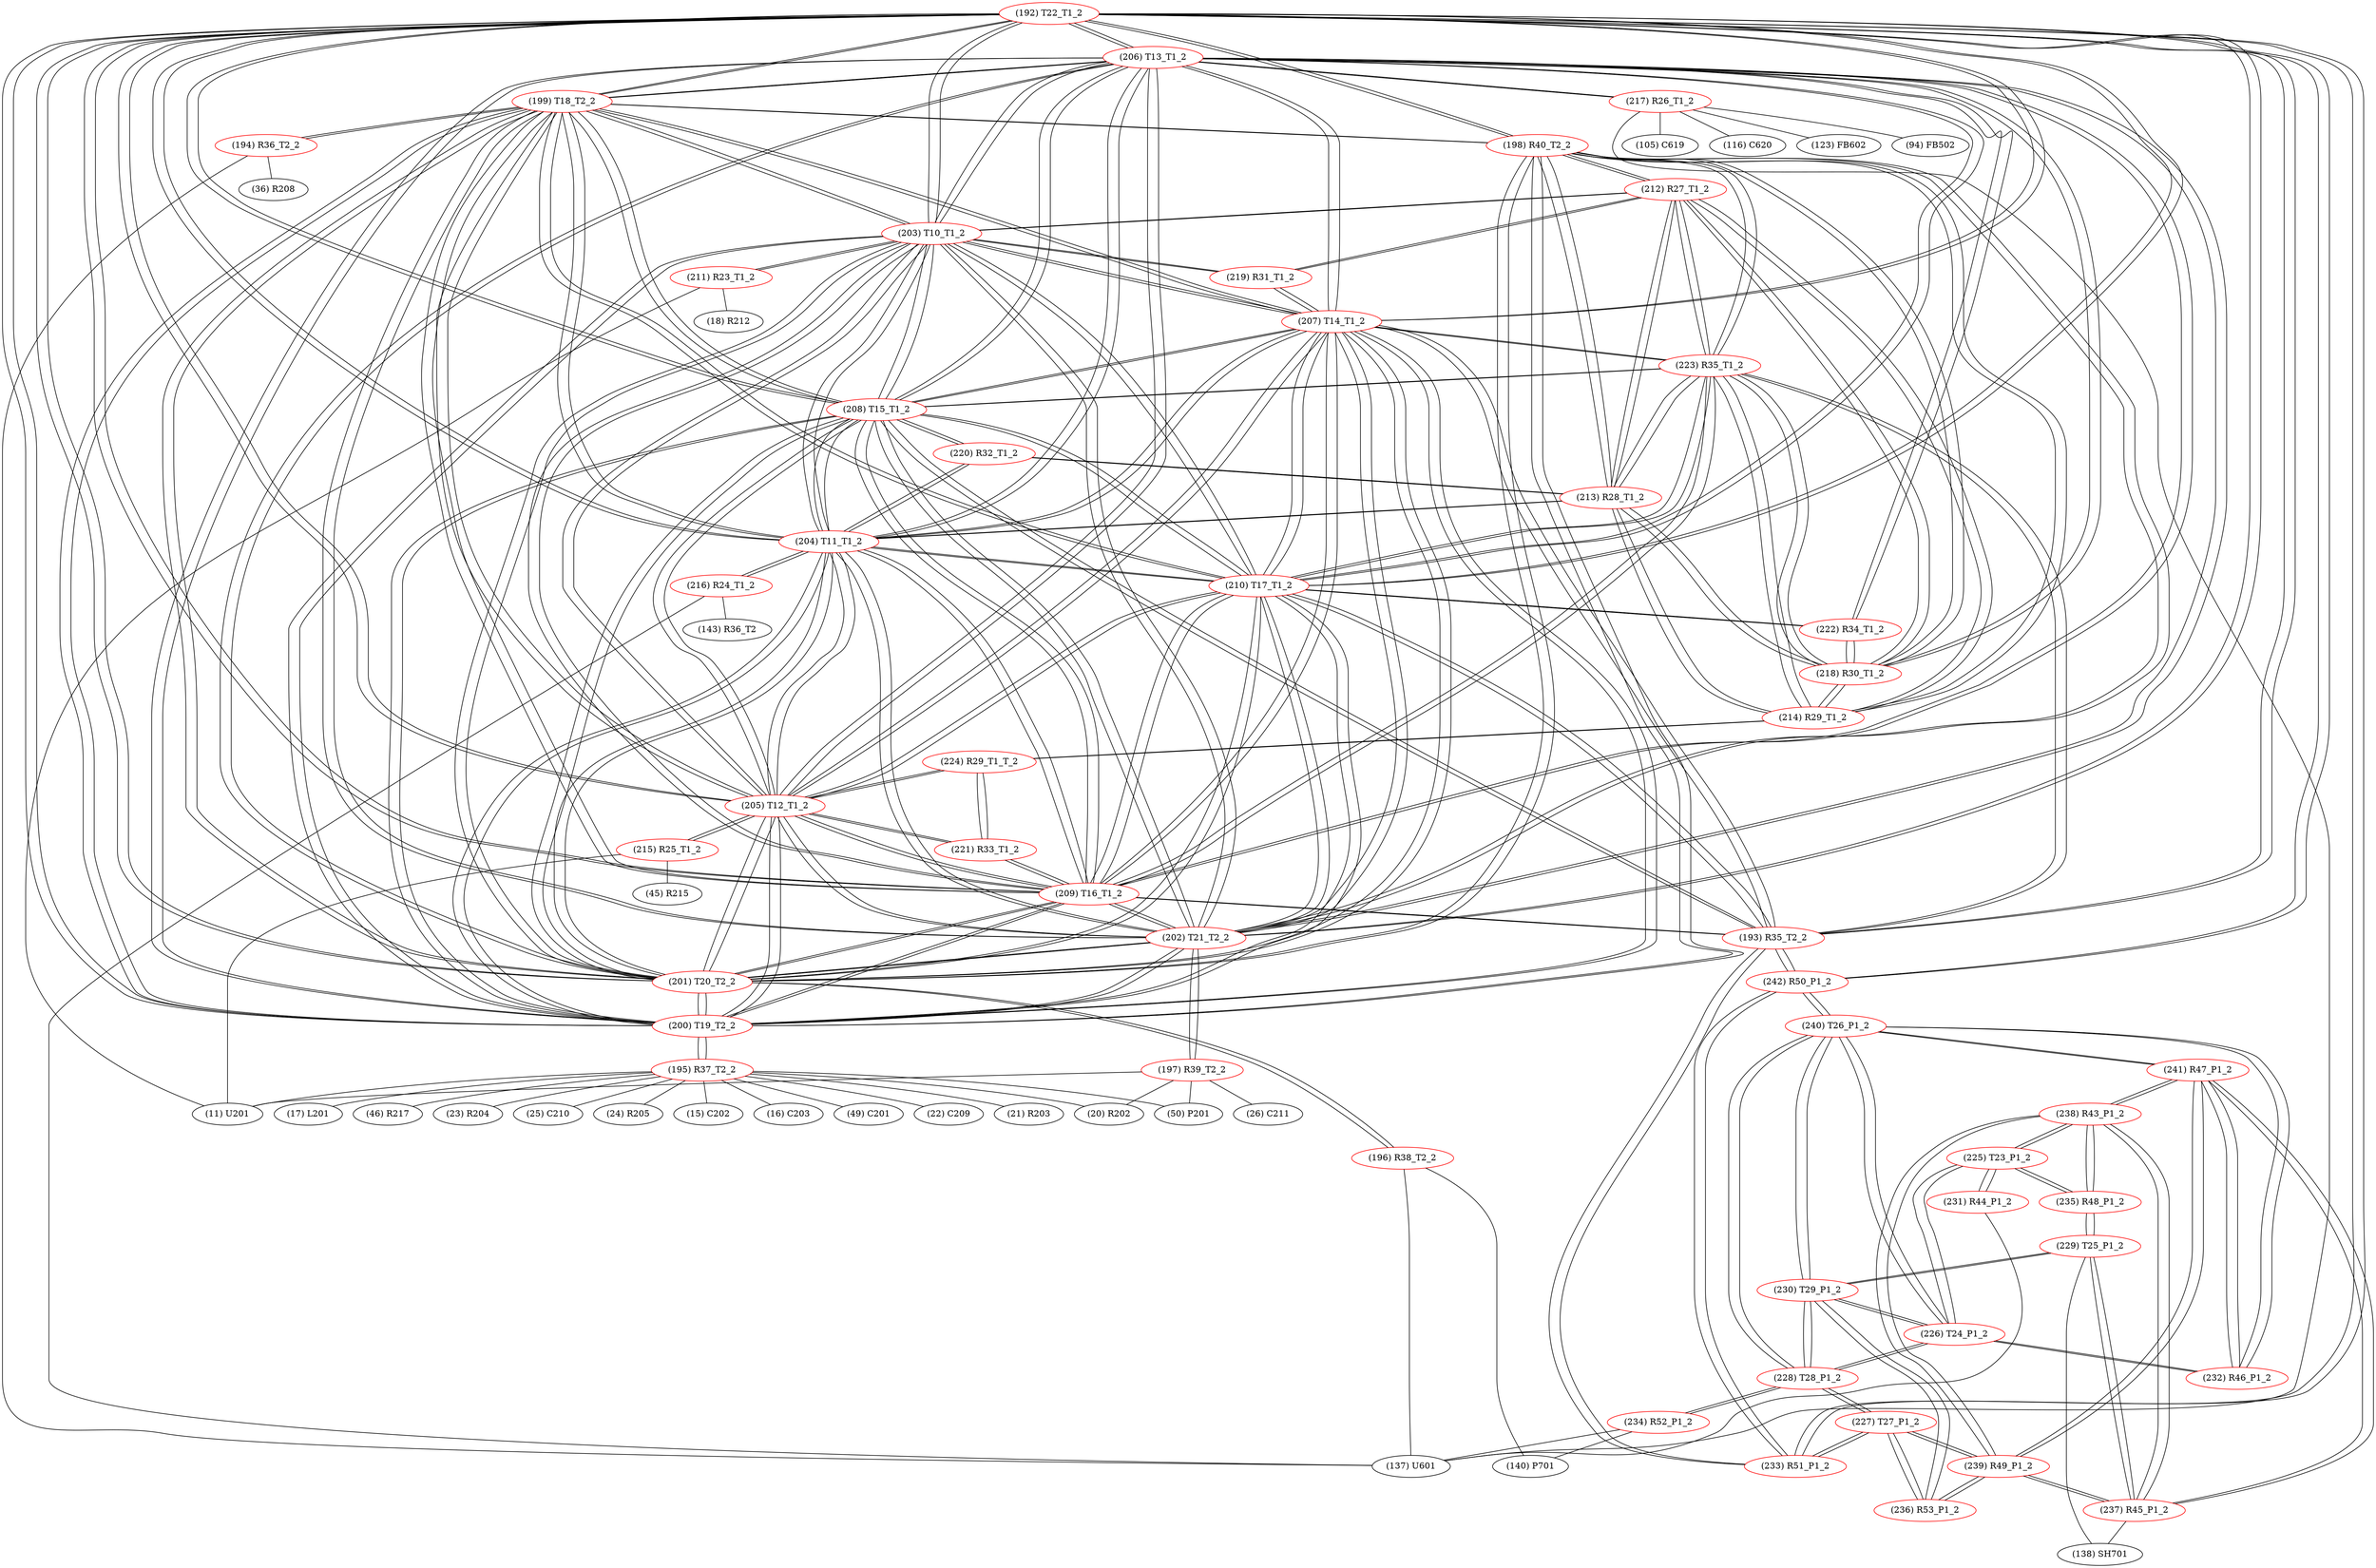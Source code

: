 graph {
	192 [label="(192) T22_T1_2" color=red]
	206 [label="(206) T13_T1_2"]
	199 [label="(199) T18_T2_2"]
	200 [label="(200) T19_T2_2"]
	205 [label="(205) T12_T1_2"]
	208 [label="(208) T15_T1_2"]
	207 [label="(207) T14_T1_2"]
	201 [label="(201) T20_T2_2"]
	202 [label="(202) T21_T2_2"]
	204 [label="(204) T11_T1_2"]
	203 [label="(203) T10_T1_2"]
	209 [label="(209) T16_T1_2"]
	210 [label="(210) T17_T1_2"]
	198 [label="(198) R40_T2_2"]
	233 [label="(233) R51_P1_2"]
	242 [label="(242) R50_P1_2"]
	193 [label="(193) R35_T2_2"]
	193 [label="(193) R35_T2_2" color=red]
	208 [label="(208) T15_T1_2"]
	209 [label="(209) T16_T1_2"]
	207 [label="(207) T14_T1_2"]
	210 [label="(210) T17_T1_2"]
	223 [label="(223) R35_T1_2"]
	233 [label="(233) R51_P1_2"]
	242 [label="(242) R50_P1_2"]
	192 [label="(192) T22_T1_2"]
	194 [label="(194) R36_T2_2" color=red]
	36 [label="(36) R208"]
	137 [label="(137) U601"]
	199 [label="(199) T18_T2_2"]
	195 [label="(195) R37_T2_2" color=red]
	23 [label="(23) R204"]
	25 [label="(25) C210"]
	24 [label="(24) R205"]
	50 [label="(50) P201"]
	15 [label="(15) C202"]
	11 [label="(11) U201"]
	16 [label="(16) C203"]
	49 [label="(49) C201"]
	20 [label="(20) R202"]
	22 [label="(22) C209"]
	21 [label="(21) R203"]
	17 [label="(17) L201"]
	46 [label="(46) R217"]
	200 [label="(200) T19_T2_2"]
	196 [label="(196) R38_T2_2" color=red]
	140 [label="(140) P701"]
	137 [label="(137) U601"]
	201 [label="(201) T20_T2_2"]
	197 [label="(197) R39_T2_2" color=red]
	20 [label="(20) R202"]
	26 [label="(26) C211"]
	50 [label="(50) P201"]
	11 [label="(11) U201"]
	202 [label="(202) T21_T2_2"]
	198 [label="(198) R40_T2_2" color=red]
	200 [label="(200) T19_T2_2"]
	201 [label="(201) T20_T2_2"]
	202 [label="(202) T21_T2_2"]
	192 [label="(192) T22_T1_2"]
	199 [label="(199) T18_T2_2"]
	214 [label="(214) R29_T1_2"]
	213 [label="(213) R28_T1_2"]
	218 [label="(218) R30_T1_2"]
	212 [label="(212) R27_T1_2"]
	223 [label="(223) R35_T1_2"]
	199 [label="(199) T18_T2_2" color=red]
	206 [label="(206) T13_T1_2"]
	200 [label="(200) T19_T2_2"]
	205 [label="(205) T12_T1_2"]
	208 [label="(208) T15_T1_2"]
	207 [label="(207) T14_T1_2"]
	201 [label="(201) T20_T2_2"]
	202 [label="(202) T21_T2_2"]
	204 [label="(204) T11_T1_2"]
	203 [label="(203) T10_T1_2"]
	192 [label="(192) T22_T1_2"]
	209 [label="(209) T16_T1_2"]
	210 [label="(210) T17_T1_2"]
	198 [label="(198) R40_T2_2"]
	194 [label="(194) R36_T2_2"]
	200 [label="(200) T19_T2_2" color=red]
	206 [label="(206) T13_T1_2"]
	199 [label="(199) T18_T2_2"]
	205 [label="(205) T12_T1_2"]
	208 [label="(208) T15_T1_2"]
	207 [label="(207) T14_T1_2"]
	201 [label="(201) T20_T2_2"]
	202 [label="(202) T21_T2_2"]
	204 [label="(204) T11_T1_2"]
	203 [label="(203) T10_T1_2"]
	192 [label="(192) T22_T1_2"]
	209 [label="(209) T16_T1_2"]
	210 [label="(210) T17_T1_2"]
	198 [label="(198) R40_T2_2"]
	195 [label="(195) R37_T2_2"]
	201 [label="(201) T20_T2_2" color=red]
	206 [label="(206) T13_T1_2"]
	199 [label="(199) T18_T2_2"]
	200 [label="(200) T19_T2_2"]
	205 [label="(205) T12_T1_2"]
	208 [label="(208) T15_T1_2"]
	207 [label="(207) T14_T1_2"]
	202 [label="(202) T21_T2_2"]
	204 [label="(204) T11_T1_2"]
	203 [label="(203) T10_T1_2"]
	192 [label="(192) T22_T1_2"]
	209 [label="(209) T16_T1_2"]
	210 [label="(210) T17_T1_2"]
	198 [label="(198) R40_T2_2"]
	196 [label="(196) R38_T2_2"]
	202 [label="(202) T21_T2_2" color=red]
	206 [label="(206) T13_T1_2"]
	199 [label="(199) T18_T2_2"]
	200 [label="(200) T19_T2_2"]
	205 [label="(205) T12_T1_2"]
	208 [label="(208) T15_T1_2"]
	207 [label="(207) T14_T1_2"]
	201 [label="(201) T20_T2_2"]
	204 [label="(204) T11_T1_2"]
	203 [label="(203) T10_T1_2"]
	192 [label="(192) T22_T1_2"]
	209 [label="(209) T16_T1_2"]
	210 [label="(210) T17_T1_2"]
	198 [label="(198) R40_T2_2"]
	197 [label="(197) R39_T2_2"]
	203 [label="(203) T10_T1_2" color=red]
	206 [label="(206) T13_T1_2"]
	199 [label="(199) T18_T2_2"]
	200 [label="(200) T19_T2_2"]
	205 [label="(205) T12_T1_2"]
	208 [label="(208) T15_T1_2"]
	207 [label="(207) T14_T1_2"]
	201 [label="(201) T20_T2_2"]
	202 [label="(202) T21_T2_2"]
	204 [label="(204) T11_T1_2"]
	192 [label="(192) T22_T1_2"]
	209 [label="(209) T16_T1_2"]
	210 [label="(210) T17_T1_2"]
	211 [label="(211) R23_T1_2"]
	212 [label="(212) R27_T1_2"]
	219 [label="(219) R31_T1_2"]
	204 [label="(204) T11_T1_2" color=red]
	206 [label="(206) T13_T1_2"]
	199 [label="(199) T18_T2_2"]
	200 [label="(200) T19_T2_2"]
	205 [label="(205) T12_T1_2"]
	208 [label="(208) T15_T1_2"]
	207 [label="(207) T14_T1_2"]
	201 [label="(201) T20_T2_2"]
	202 [label="(202) T21_T2_2"]
	203 [label="(203) T10_T1_2"]
	192 [label="(192) T22_T1_2"]
	209 [label="(209) T16_T1_2"]
	210 [label="(210) T17_T1_2"]
	216 [label="(216) R24_T1_2"]
	220 [label="(220) R32_T1_2"]
	213 [label="(213) R28_T1_2"]
	205 [label="(205) T12_T1_2" color=red]
	206 [label="(206) T13_T1_2"]
	199 [label="(199) T18_T2_2"]
	200 [label="(200) T19_T2_2"]
	208 [label="(208) T15_T1_2"]
	207 [label="(207) T14_T1_2"]
	201 [label="(201) T20_T2_2"]
	202 [label="(202) T21_T2_2"]
	204 [label="(204) T11_T1_2"]
	203 [label="(203) T10_T1_2"]
	192 [label="(192) T22_T1_2"]
	209 [label="(209) T16_T1_2"]
	210 [label="(210) T17_T1_2"]
	221 [label="(221) R33_T1_2"]
	224 [label="(224) R29_T1_T_2"]
	215 [label="(215) R25_T1_2"]
	206 [label="(206) T13_T1_2" color=red]
	199 [label="(199) T18_T2_2"]
	200 [label="(200) T19_T2_2"]
	205 [label="(205) T12_T1_2"]
	208 [label="(208) T15_T1_2"]
	207 [label="(207) T14_T1_2"]
	201 [label="(201) T20_T2_2"]
	202 [label="(202) T21_T2_2"]
	204 [label="(204) T11_T1_2"]
	203 [label="(203) T10_T1_2"]
	192 [label="(192) T22_T1_2"]
	209 [label="(209) T16_T1_2"]
	210 [label="(210) T17_T1_2"]
	218 [label="(218) R30_T1_2"]
	222 [label="(222) R34_T1_2"]
	217 [label="(217) R26_T1_2"]
	207 [label="(207) T14_T1_2" color=red]
	206 [label="(206) T13_T1_2"]
	199 [label="(199) T18_T2_2"]
	200 [label="(200) T19_T2_2"]
	205 [label="(205) T12_T1_2"]
	208 [label="(208) T15_T1_2"]
	201 [label="(201) T20_T2_2"]
	202 [label="(202) T21_T2_2"]
	204 [label="(204) T11_T1_2"]
	203 [label="(203) T10_T1_2"]
	192 [label="(192) T22_T1_2"]
	209 [label="(209) T16_T1_2"]
	210 [label="(210) T17_T1_2"]
	193 [label="(193) R35_T2_2"]
	223 [label="(223) R35_T1_2"]
	219 [label="(219) R31_T1_2"]
	208 [label="(208) T15_T1_2" color=red]
	206 [label="(206) T13_T1_2"]
	199 [label="(199) T18_T2_2"]
	200 [label="(200) T19_T2_2"]
	205 [label="(205) T12_T1_2"]
	207 [label="(207) T14_T1_2"]
	201 [label="(201) T20_T2_2"]
	202 [label="(202) T21_T2_2"]
	204 [label="(204) T11_T1_2"]
	203 [label="(203) T10_T1_2"]
	192 [label="(192) T22_T1_2"]
	209 [label="(209) T16_T1_2"]
	210 [label="(210) T17_T1_2"]
	193 [label="(193) R35_T2_2"]
	223 [label="(223) R35_T1_2"]
	220 [label="(220) R32_T1_2"]
	209 [label="(209) T16_T1_2" color=red]
	206 [label="(206) T13_T1_2"]
	199 [label="(199) T18_T2_2"]
	200 [label="(200) T19_T2_2"]
	205 [label="(205) T12_T1_2"]
	208 [label="(208) T15_T1_2"]
	207 [label="(207) T14_T1_2"]
	201 [label="(201) T20_T2_2"]
	202 [label="(202) T21_T2_2"]
	204 [label="(204) T11_T1_2"]
	203 [label="(203) T10_T1_2"]
	192 [label="(192) T22_T1_2"]
	210 [label="(210) T17_T1_2"]
	193 [label="(193) R35_T2_2"]
	223 [label="(223) R35_T1_2"]
	221 [label="(221) R33_T1_2"]
	210 [label="(210) T17_T1_2" color=red]
	206 [label="(206) T13_T1_2"]
	199 [label="(199) T18_T2_2"]
	200 [label="(200) T19_T2_2"]
	205 [label="(205) T12_T1_2"]
	208 [label="(208) T15_T1_2"]
	207 [label="(207) T14_T1_2"]
	201 [label="(201) T20_T2_2"]
	202 [label="(202) T21_T2_2"]
	204 [label="(204) T11_T1_2"]
	203 [label="(203) T10_T1_2"]
	192 [label="(192) T22_T1_2"]
	209 [label="(209) T16_T1_2"]
	193 [label="(193) R35_T2_2"]
	223 [label="(223) R35_T1_2"]
	222 [label="(222) R34_T1_2"]
	211 [label="(211) R23_T1_2" color=red]
	11 [label="(11) U201"]
	18 [label="(18) R212"]
	203 [label="(203) T10_T1_2"]
	212 [label="(212) R27_T1_2" color=red]
	198 [label="(198) R40_T2_2"]
	214 [label="(214) R29_T1_2"]
	213 [label="(213) R28_T1_2"]
	218 [label="(218) R30_T1_2"]
	223 [label="(223) R35_T1_2"]
	203 [label="(203) T10_T1_2"]
	219 [label="(219) R31_T1_2"]
	213 [label="(213) R28_T1_2" color=red]
	198 [label="(198) R40_T2_2"]
	214 [label="(214) R29_T1_2"]
	218 [label="(218) R30_T1_2"]
	212 [label="(212) R27_T1_2"]
	223 [label="(223) R35_T1_2"]
	220 [label="(220) R32_T1_2"]
	204 [label="(204) T11_T1_2"]
	214 [label="(214) R29_T1_2" color=red]
	198 [label="(198) R40_T2_2"]
	213 [label="(213) R28_T1_2"]
	218 [label="(218) R30_T1_2"]
	212 [label="(212) R27_T1_2"]
	223 [label="(223) R35_T1_2"]
	224 [label="(224) R29_T1_T_2"]
	215 [label="(215) R25_T1_2" color=red]
	11 [label="(11) U201"]
	45 [label="(45) R215"]
	205 [label="(205) T12_T1_2"]
	216 [label="(216) R24_T1_2" color=red]
	137 [label="(137) U601"]
	143 [label="(143) R36_T2"]
	204 [label="(204) T11_T1_2"]
	217 [label="(217) R26_T1_2" color=red]
	116 [label="(116) C620"]
	123 [label="(123) FB602"]
	94 [label="(94) FB502"]
	137 [label="(137) U601"]
	105 [label="(105) C619"]
	206 [label="(206) T13_T1_2"]
	218 [label="(218) R30_T1_2" color=red]
	198 [label="(198) R40_T2_2"]
	214 [label="(214) R29_T1_2"]
	213 [label="(213) R28_T1_2"]
	212 [label="(212) R27_T1_2"]
	223 [label="(223) R35_T1_2"]
	222 [label="(222) R34_T1_2"]
	206 [label="(206) T13_T1_2"]
	219 [label="(219) R31_T1_2" color=red]
	212 [label="(212) R27_T1_2"]
	203 [label="(203) T10_T1_2"]
	207 [label="(207) T14_T1_2"]
	220 [label="(220) R32_T1_2" color=red]
	208 [label="(208) T15_T1_2"]
	204 [label="(204) T11_T1_2"]
	213 [label="(213) R28_T1_2"]
	221 [label="(221) R33_T1_2" color=red]
	209 [label="(209) T16_T1_2"]
	205 [label="(205) T12_T1_2"]
	224 [label="(224) R29_T1_T_2"]
	222 [label="(222) R34_T1_2" color=red]
	210 [label="(210) T17_T1_2"]
	218 [label="(218) R30_T1_2"]
	206 [label="(206) T13_T1_2"]
	223 [label="(223) R35_T1_2" color=red]
	208 [label="(208) T15_T1_2"]
	209 [label="(209) T16_T1_2"]
	207 [label="(207) T14_T1_2"]
	210 [label="(210) T17_T1_2"]
	193 [label="(193) R35_T2_2"]
	198 [label="(198) R40_T2_2"]
	214 [label="(214) R29_T1_2"]
	213 [label="(213) R28_T1_2"]
	218 [label="(218) R30_T1_2"]
	212 [label="(212) R27_T1_2"]
	224 [label="(224) R29_T1_T_2" color=red]
	221 [label="(221) R33_T1_2"]
	205 [label="(205) T12_T1_2"]
	214 [label="(214) R29_T1_2"]
	225 [label="(225) T23_P1_2" color=red]
	235 [label="(235) R48_P1_2"]
	238 [label="(238) R43_P1_2"]
	226 [label="(226) T24_P1_2"]
	231 [label="(231) R44_P1_2"]
	226 [label="(226) T24_P1_2" color=red]
	240 [label="(240) T26_P1_2"]
	230 [label="(230) T29_P1_2"]
	228 [label="(228) T28_P1_2"]
	232 [label="(232) R46_P1_2"]
	225 [label="(225) T23_P1_2"]
	227 [label="(227) T27_P1_2" color=red]
	233 [label="(233) R51_P1_2"]
	228 [label="(228) T28_P1_2"]
	236 [label="(236) R53_P1_2"]
	239 [label="(239) R49_P1_2"]
	228 [label="(228) T28_P1_2" color=red]
	240 [label="(240) T26_P1_2"]
	226 [label="(226) T24_P1_2"]
	230 [label="(230) T29_P1_2"]
	234 [label="(234) R52_P1_2"]
	227 [label="(227) T27_P1_2"]
	229 [label="(229) T25_P1_2" color=red]
	230 [label="(230) T29_P1_2"]
	235 [label="(235) R48_P1_2"]
	237 [label="(237) R45_P1_2"]
	138 [label="(138) SH701"]
	230 [label="(230) T29_P1_2" color=red]
	240 [label="(240) T26_P1_2"]
	226 [label="(226) T24_P1_2"]
	228 [label="(228) T28_P1_2"]
	229 [label="(229) T25_P1_2"]
	236 [label="(236) R53_P1_2"]
	231 [label="(231) R44_P1_2" color=red]
	137 [label="(137) U601"]
	225 [label="(225) T23_P1_2"]
	232 [label="(232) R46_P1_2" color=red]
	240 [label="(240) T26_P1_2"]
	241 [label="(241) R47_P1_2"]
	226 [label="(226) T24_P1_2"]
	233 [label="(233) R51_P1_2" color=red]
	227 [label="(227) T27_P1_2"]
	242 [label="(242) R50_P1_2"]
	192 [label="(192) T22_T1_2"]
	193 [label="(193) R35_T2_2"]
	234 [label="(234) R52_P1_2" color=red]
	137 [label="(137) U601"]
	140 [label="(140) P701"]
	228 [label="(228) T28_P1_2"]
	235 [label="(235) R48_P1_2" color=red]
	229 [label="(229) T25_P1_2"]
	225 [label="(225) T23_P1_2"]
	238 [label="(238) R43_P1_2"]
	236 [label="(236) R53_P1_2" color=red]
	230 [label="(230) T29_P1_2"]
	227 [label="(227) T27_P1_2"]
	239 [label="(239) R49_P1_2"]
	237 [label="(237) R45_P1_2" color=red]
	241 [label="(241) R47_P1_2"]
	238 [label="(238) R43_P1_2"]
	239 [label="(239) R49_P1_2"]
	229 [label="(229) T25_P1_2"]
	138 [label="(138) SH701"]
	238 [label="(238) R43_P1_2" color=red]
	235 [label="(235) R48_P1_2"]
	225 [label="(225) T23_P1_2"]
	241 [label="(241) R47_P1_2"]
	237 [label="(237) R45_P1_2"]
	239 [label="(239) R49_P1_2"]
	239 [label="(239) R49_P1_2" color=red]
	241 [label="(241) R47_P1_2"]
	237 [label="(237) R45_P1_2"]
	238 [label="(238) R43_P1_2"]
	227 [label="(227) T27_P1_2"]
	236 [label="(236) R53_P1_2"]
	240 [label="(240) T26_P1_2" color=red]
	242 [label="(242) R50_P1_2"]
	226 [label="(226) T24_P1_2"]
	230 [label="(230) T29_P1_2"]
	228 [label="(228) T28_P1_2"]
	232 [label="(232) R46_P1_2"]
	241 [label="(241) R47_P1_2"]
	241 [label="(241) R47_P1_2" color=red]
	237 [label="(237) R45_P1_2"]
	238 [label="(238) R43_P1_2"]
	239 [label="(239) R49_P1_2"]
	240 [label="(240) T26_P1_2"]
	232 [label="(232) R46_P1_2"]
	242 [label="(242) R50_P1_2" color=red]
	240 [label="(240) T26_P1_2"]
	233 [label="(233) R51_P1_2"]
	192 [label="(192) T22_T1_2"]
	193 [label="(193) R35_T2_2"]
	192 -- 206
	192 -- 199
	192 -- 200
	192 -- 205
	192 -- 208
	192 -- 207
	192 -- 201
	192 -- 202
	192 -- 204
	192 -- 203
	192 -- 209
	192 -- 210
	192 -- 198
	192 -- 233
	192 -- 242
	192 -- 193
	193 -- 208
	193 -- 209
	193 -- 207
	193 -- 210
	193 -- 223
	193 -- 233
	193 -- 242
	193 -- 192
	194 -- 36
	194 -- 137
	194 -- 199
	195 -- 23
	195 -- 25
	195 -- 24
	195 -- 50
	195 -- 15
	195 -- 11
	195 -- 16
	195 -- 49
	195 -- 20
	195 -- 22
	195 -- 21
	195 -- 17
	195 -- 46
	195 -- 200
	196 -- 140
	196 -- 137
	196 -- 201
	197 -- 20
	197 -- 26
	197 -- 50
	197 -- 11
	197 -- 202
	198 -- 200
	198 -- 201
	198 -- 202
	198 -- 192
	198 -- 199
	198 -- 214
	198 -- 213
	198 -- 218
	198 -- 212
	198 -- 223
	199 -- 206
	199 -- 200
	199 -- 205
	199 -- 208
	199 -- 207
	199 -- 201
	199 -- 202
	199 -- 204
	199 -- 203
	199 -- 192
	199 -- 209
	199 -- 210
	199 -- 198
	199 -- 194
	200 -- 206
	200 -- 199
	200 -- 205
	200 -- 208
	200 -- 207
	200 -- 201
	200 -- 202
	200 -- 204
	200 -- 203
	200 -- 192
	200 -- 209
	200 -- 210
	200 -- 198
	200 -- 195
	201 -- 206
	201 -- 199
	201 -- 200
	201 -- 205
	201 -- 208
	201 -- 207
	201 -- 202
	201 -- 204
	201 -- 203
	201 -- 192
	201 -- 209
	201 -- 210
	201 -- 198
	201 -- 196
	202 -- 206
	202 -- 199
	202 -- 200
	202 -- 205
	202 -- 208
	202 -- 207
	202 -- 201
	202 -- 204
	202 -- 203
	202 -- 192
	202 -- 209
	202 -- 210
	202 -- 198
	202 -- 197
	203 -- 206
	203 -- 199
	203 -- 200
	203 -- 205
	203 -- 208
	203 -- 207
	203 -- 201
	203 -- 202
	203 -- 204
	203 -- 192
	203 -- 209
	203 -- 210
	203 -- 211
	203 -- 212
	203 -- 219
	204 -- 206
	204 -- 199
	204 -- 200
	204 -- 205
	204 -- 208
	204 -- 207
	204 -- 201
	204 -- 202
	204 -- 203
	204 -- 192
	204 -- 209
	204 -- 210
	204 -- 216
	204 -- 220
	204 -- 213
	205 -- 206
	205 -- 199
	205 -- 200
	205 -- 208
	205 -- 207
	205 -- 201
	205 -- 202
	205 -- 204
	205 -- 203
	205 -- 192
	205 -- 209
	205 -- 210
	205 -- 221
	205 -- 224
	205 -- 215
	206 -- 199
	206 -- 200
	206 -- 205
	206 -- 208
	206 -- 207
	206 -- 201
	206 -- 202
	206 -- 204
	206 -- 203
	206 -- 192
	206 -- 209
	206 -- 210
	206 -- 218
	206 -- 222
	206 -- 217
	207 -- 206
	207 -- 199
	207 -- 200
	207 -- 205
	207 -- 208
	207 -- 201
	207 -- 202
	207 -- 204
	207 -- 203
	207 -- 192
	207 -- 209
	207 -- 210
	207 -- 193
	207 -- 223
	207 -- 219
	208 -- 206
	208 -- 199
	208 -- 200
	208 -- 205
	208 -- 207
	208 -- 201
	208 -- 202
	208 -- 204
	208 -- 203
	208 -- 192
	208 -- 209
	208 -- 210
	208 -- 193
	208 -- 223
	208 -- 220
	209 -- 206
	209 -- 199
	209 -- 200
	209 -- 205
	209 -- 208
	209 -- 207
	209 -- 201
	209 -- 202
	209 -- 204
	209 -- 203
	209 -- 192
	209 -- 210
	209 -- 193
	209 -- 223
	209 -- 221
	210 -- 206
	210 -- 199
	210 -- 200
	210 -- 205
	210 -- 208
	210 -- 207
	210 -- 201
	210 -- 202
	210 -- 204
	210 -- 203
	210 -- 192
	210 -- 209
	210 -- 193
	210 -- 223
	210 -- 222
	211 -- 11
	211 -- 18
	211 -- 203
	212 -- 198
	212 -- 214
	212 -- 213
	212 -- 218
	212 -- 223
	212 -- 203
	212 -- 219
	213 -- 198
	213 -- 214
	213 -- 218
	213 -- 212
	213 -- 223
	213 -- 220
	213 -- 204
	214 -- 198
	214 -- 213
	214 -- 218
	214 -- 212
	214 -- 223
	214 -- 224
	215 -- 11
	215 -- 45
	215 -- 205
	216 -- 137
	216 -- 143
	216 -- 204
	217 -- 116
	217 -- 123
	217 -- 94
	217 -- 137
	217 -- 105
	217 -- 206
	218 -- 198
	218 -- 214
	218 -- 213
	218 -- 212
	218 -- 223
	218 -- 222
	218 -- 206
	219 -- 212
	219 -- 203
	219 -- 207
	220 -- 208
	220 -- 204
	220 -- 213
	221 -- 209
	221 -- 205
	221 -- 224
	222 -- 210
	222 -- 218
	222 -- 206
	223 -- 208
	223 -- 209
	223 -- 207
	223 -- 210
	223 -- 193
	223 -- 198
	223 -- 214
	223 -- 213
	223 -- 218
	223 -- 212
	224 -- 221
	224 -- 205
	224 -- 214
	225 -- 235
	225 -- 238
	225 -- 226
	225 -- 231
	226 -- 240
	226 -- 230
	226 -- 228
	226 -- 232
	226 -- 225
	227 -- 233
	227 -- 228
	227 -- 236
	227 -- 239
	228 -- 240
	228 -- 226
	228 -- 230
	228 -- 234
	228 -- 227
	229 -- 230
	229 -- 235
	229 -- 237
	229 -- 138
	230 -- 240
	230 -- 226
	230 -- 228
	230 -- 229
	230 -- 236
	231 -- 137
	231 -- 225
	232 -- 240
	232 -- 241
	232 -- 226
	233 -- 227
	233 -- 242
	233 -- 192
	233 -- 193
	234 -- 137
	234 -- 140
	234 -- 228
	235 -- 229
	235 -- 225
	235 -- 238
	236 -- 230
	236 -- 227
	236 -- 239
	237 -- 241
	237 -- 238
	237 -- 239
	237 -- 229
	237 -- 138
	238 -- 235
	238 -- 225
	238 -- 241
	238 -- 237
	238 -- 239
	239 -- 241
	239 -- 237
	239 -- 238
	239 -- 227
	239 -- 236
	240 -- 242
	240 -- 226
	240 -- 230
	240 -- 228
	240 -- 232
	240 -- 241
	241 -- 237
	241 -- 238
	241 -- 239
	241 -- 240
	241 -- 232
	242 -- 240
	242 -- 233
	242 -- 192
	242 -- 193
}